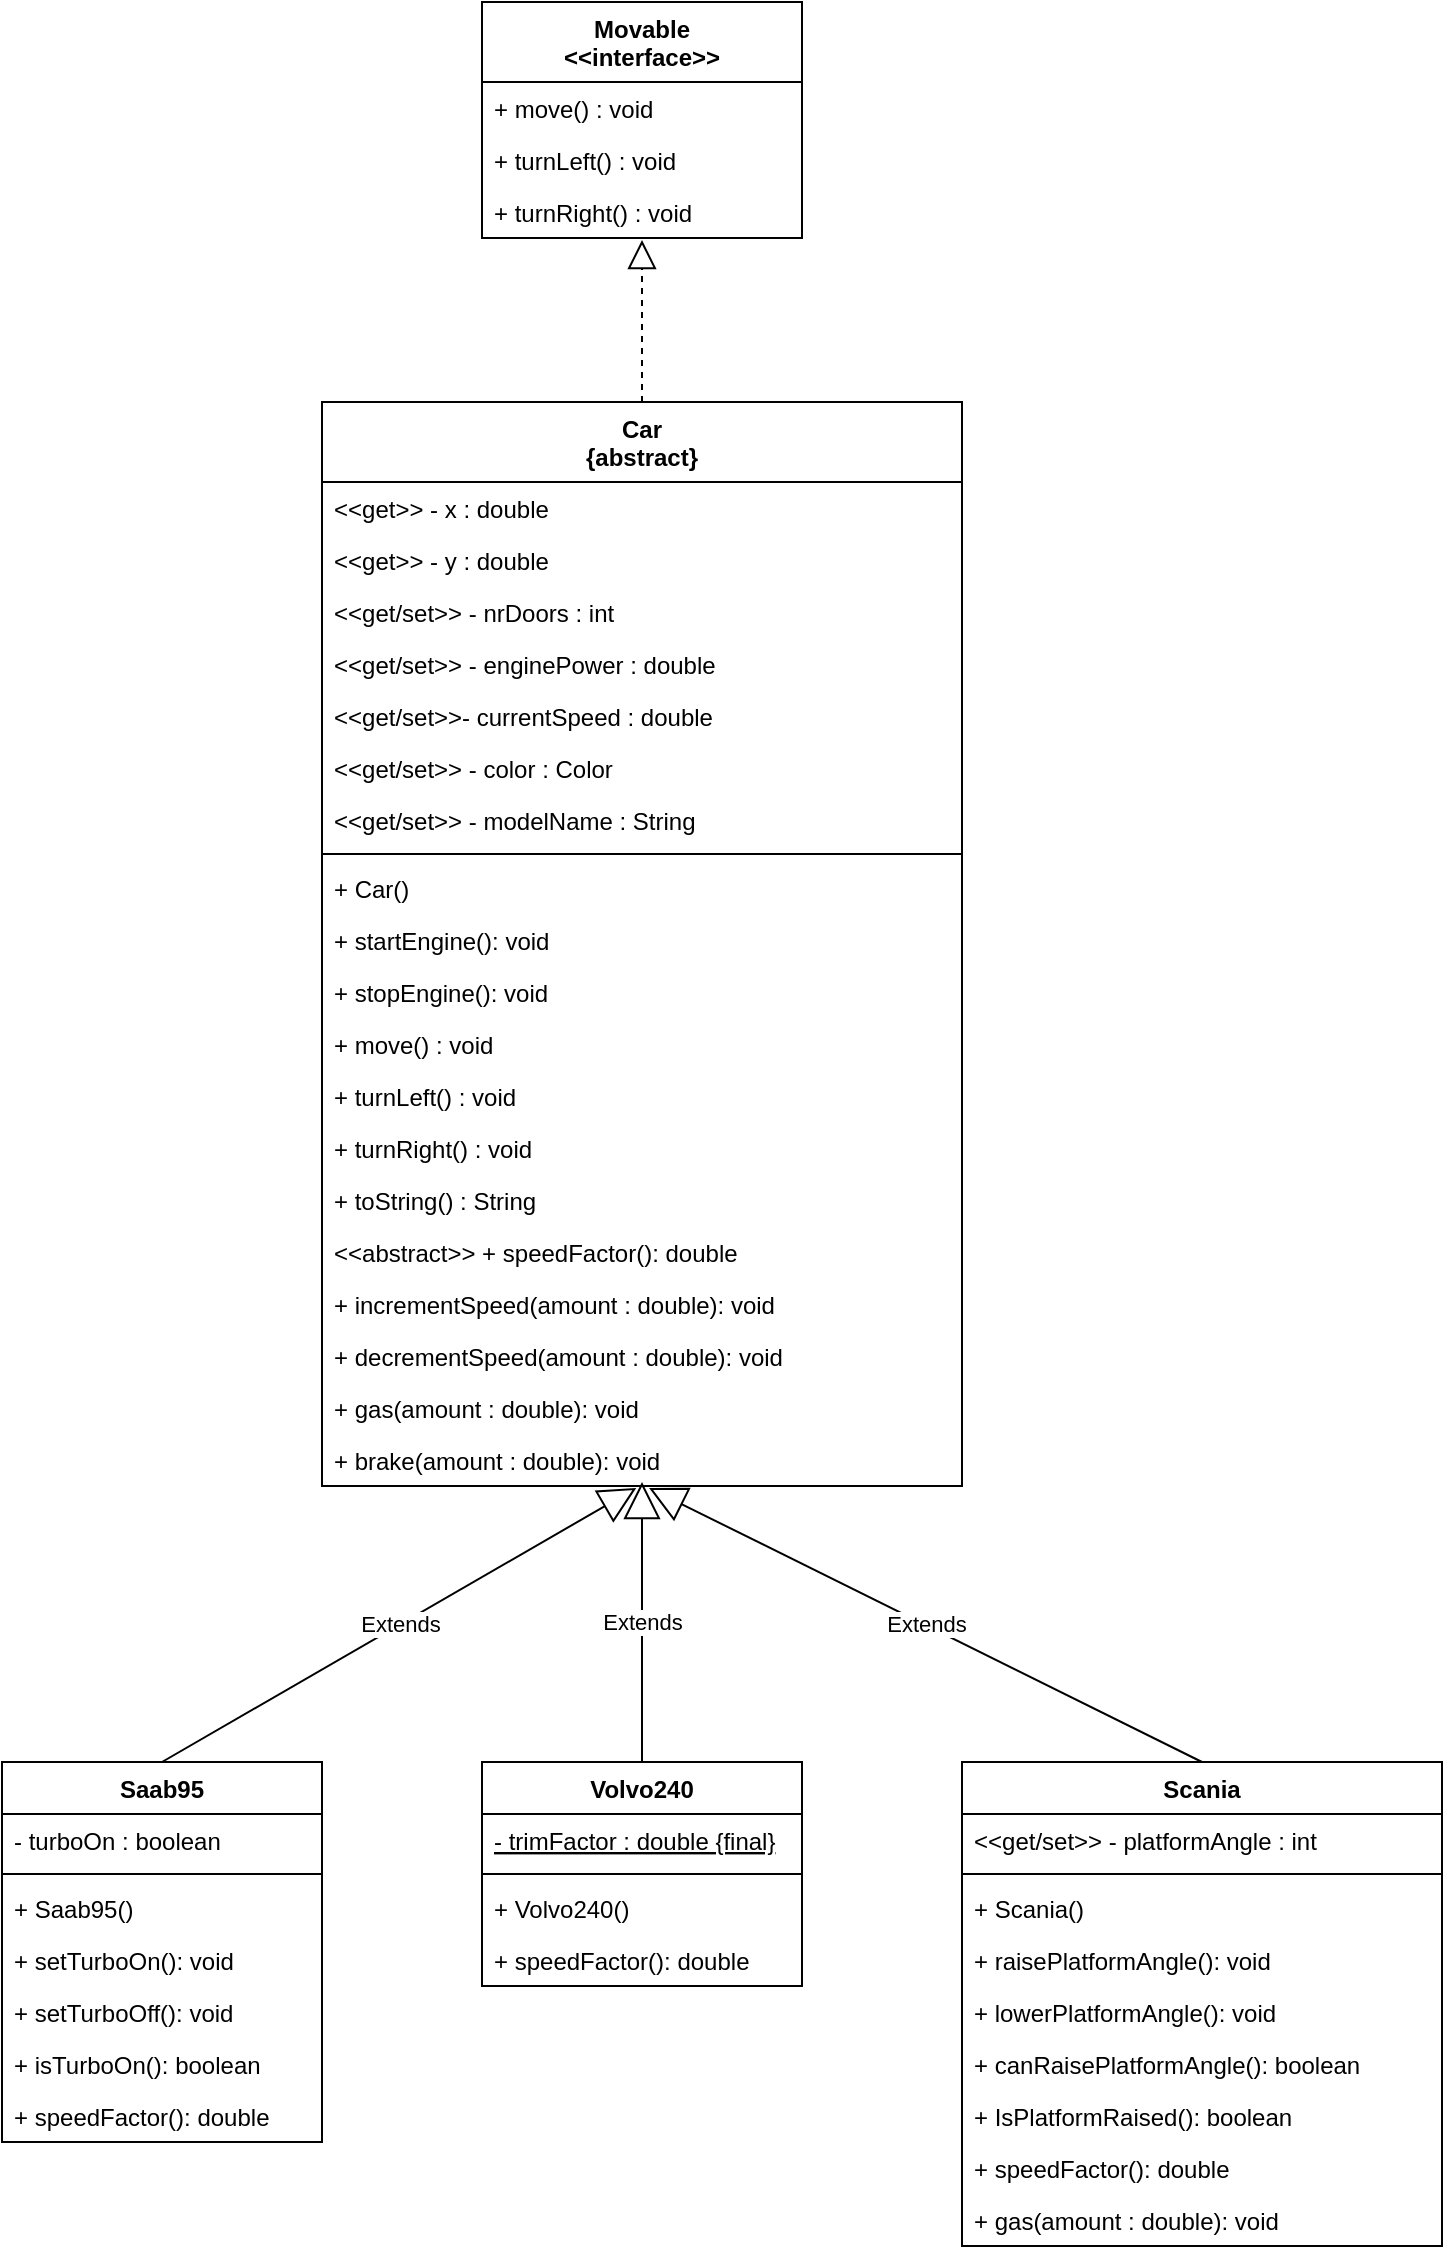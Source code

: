 <mxfile version="13.9.8" type="github">
  <diagram id="9ExOTt3ylyIHJ3yxfhAs" name="Page-1">
    <mxGraphModel dx="1704" dy="731" grid="1" gridSize="10" guides="1" tooltips="1" connect="1" arrows="1" fold="1" page="1" pageScale="1" pageWidth="827" pageHeight="1169" math="0" shadow="0">
      <root>
        <mxCell id="0" />
        <mxCell id="1" parent="0" />
        <mxCell id="5jvfqZs6cxE1F1yHet_P-27" value="Movable&#xa;&lt;&lt;interface&gt;&gt;" style="swimlane;fontStyle=1;childLayout=stackLayout;horizontal=1;startSize=40;fillColor=none;horizontalStack=0;resizeParent=1;resizeParentMax=0;resizeLast=0;collapsible=1;marginBottom=0;" parent="1" vertex="1">
          <mxGeometry x="320" width="160" height="118" as="geometry" />
        </mxCell>
        <mxCell id="5jvfqZs6cxE1F1yHet_P-28" value="+ move() : void" style="text;strokeColor=none;fillColor=none;align=left;verticalAlign=top;spacingLeft=4;spacingRight=4;overflow=hidden;rotatable=0;points=[[0,0.5],[1,0.5]];portConstraint=eastwest;" parent="5jvfqZs6cxE1F1yHet_P-27" vertex="1">
          <mxGeometry y="40" width="160" height="26" as="geometry" />
        </mxCell>
        <mxCell id="5jvfqZs6cxE1F1yHet_P-29" value="+ turnLeft() : void" style="text;strokeColor=none;fillColor=none;align=left;verticalAlign=top;spacingLeft=4;spacingRight=4;overflow=hidden;rotatable=0;points=[[0,0.5],[1,0.5]];portConstraint=eastwest;" parent="5jvfqZs6cxE1F1yHet_P-27" vertex="1">
          <mxGeometry y="66" width="160" height="26" as="geometry" />
        </mxCell>
        <mxCell id="5jvfqZs6cxE1F1yHet_P-30" value="+ turnRight() : void" style="text;strokeColor=none;fillColor=none;align=left;verticalAlign=top;spacingLeft=4;spacingRight=4;overflow=hidden;rotatable=0;points=[[0,0.5],[1,0.5]];portConstraint=eastwest;" parent="5jvfqZs6cxE1F1yHet_P-27" vertex="1">
          <mxGeometry y="92" width="160" height="26" as="geometry" />
        </mxCell>
        <mxCell id="5jvfqZs6cxE1F1yHet_P-31" value="Car&#xa;{abstract}&#xa;" style="swimlane;fontStyle=1;align=center;verticalAlign=top;childLayout=stackLayout;horizontal=1;startSize=40;horizontalStack=0;resizeParent=1;resizeParentMax=0;resizeLast=0;collapsible=1;marginBottom=0;" parent="1" vertex="1">
          <mxGeometry x="240" y="200" width="320" height="542" as="geometry" />
        </mxCell>
        <mxCell id="5jvfqZs6cxE1F1yHet_P-46" value="&lt;&lt;get&gt;&gt; - x : double" style="text;strokeColor=none;fillColor=none;align=left;verticalAlign=top;spacingLeft=4;spacingRight=4;overflow=hidden;rotatable=0;points=[[0,0.5],[1,0.5]];portConstraint=eastwest;" parent="5jvfqZs6cxE1F1yHet_P-31" vertex="1">
          <mxGeometry y="40" width="320" height="26" as="geometry" />
        </mxCell>
        <mxCell id="5jvfqZs6cxE1F1yHet_P-47" value="&lt;&lt;get&gt;&gt; - y : double" style="text;strokeColor=none;fillColor=none;align=left;verticalAlign=top;spacingLeft=4;spacingRight=4;overflow=hidden;rotatable=0;points=[[0,0.5],[1,0.5]];portConstraint=eastwest;" parent="5jvfqZs6cxE1F1yHet_P-31" vertex="1">
          <mxGeometry y="66" width="320" height="26" as="geometry" />
        </mxCell>
        <mxCell id="5jvfqZs6cxE1F1yHet_P-32" value="&lt;&lt;get/set&gt;&gt; - nrDoors : int" style="text;strokeColor=none;fillColor=none;align=left;verticalAlign=top;spacingLeft=4;spacingRight=4;overflow=hidden;rotatable=0;points=[[0,0.5],[1,0.5]];portConstraint=eastwest;" parent="5jvfqZs6cxE1F1yHet_P-31" vertex="1">
          <mxGeometry y="92" width="320" height="26" as="geometry" />
        </mxCell>
        <mxCell id="5jvfqZs6cxE1F1yHet_P-33" value="&lt;&lt;get/set&gt;&gt; - enginePower : double" style="text;strokeColor=none;fillColor=none;align=left;verticalAlign=top;spacingLeft=4;spacingRight=4;overflow=hidden;rotatable=0;points=[[0,0.5],[1,0.5]];portConstraint=eastwest;" parent="5jvfqZs6cxE1F1yHet_P-31" vertex="1">
          <mxGeometry y="118" width="320" height="26" as="geometry" />
        </mxCell>
        <mxCell id="5jvfqZs6cxE1F1yHet_P-34" value="&lt;&lt;get/set&gt;&gt;- currentSpeed : double" style="text;strokeColor=none;fillColor=none;align=left;verticalAlign=top;spacingLeft=4;spacingRight=4;overflow=hidden;rotatable=0;points=[[0,0.5],[1,0.5]];portConstraint=eastwest;" parent="5jvfqZs6cxE1F1yHet_P-31" vertex="1">
          <mxGeometry y="144" width="320" height="26" as="geometry" />
        </mxCell>
        <mxCell id="5jvfqZs6cxE1F1yHet_P-35" value="&lt;&lt;get/set&gt;&gt; - color : Color" style="text;strokeColor=none;fillColor=none;align=left;verticalAlign=top;spacingLeft=4;spacingRight=4;overflow=hidden;rotatable=0;points=[[0,0.5],[1,0.5]];portConstraint=eastwest;" parent="5jvfqZs6cxE1F1yHet_P-31" vertex="1">
          <mxGeometry y="170" width="320" height="26" as="geometry" />
        </mxCell>
        <mxCell id="5jvfqZs6cxE1F1yHet_P-36" value="&lt;&lt;get/set&gt;&gt; - modelName : String" style="text;strokeColor=none;fillColor=none;align=left;verticalAlign=top;spacingLeft=4;spacingRight=4;overflow=hidden;rotatable=0;points=[[0,0.5],[1,0.5]];portConstraint=eastwest;" parent="5jvfqZs6cxE1F1yHet_P-31" vertex="1">
          <mxGeometry y="196" width="320" height="26" as="geometry" />
        </mxCell>
        <mxCell id="5jvfqZs6cxE1F1yHet_P-37" value="" style="line;strokeWidth=1;fillColor=none;align=left;verticalAlign=middle;spacingTop=-1;spacingLeft=3;spacingRight=3;rotatable=0;labelPosition=right;points=[];portConstraint=eastwest;" parent="5jvfqZs6cxE1F1yHet_P-31" vertex="1">
          <mxGeometry y="222" width="320" height="8" as="geometry" />
        </mxCell>
        <mxCell id="5jvfqZs6cxE1F1yHet_P-48" value="+ Car()" style="text;strokeColor=none;fillColor=none;align=left;verticalAlign=top;spacingLeft=4;spacingRight=4;overflow=hidden;rotatable=0;points=[[0,0.5],[1,0.5]];portConstraint=eastwest;" parent="5jvfqZs6cxE1F1yHet_P-31" vertex="1">
          <mxGeometry y="230" width="320" height="26" as="geometry" />
        </mxCell>
        <mxCell id="5jvfqZs6cxE1F1yHet_P-38" value="+ startEngine(): void" style="text;strokeColor=none;fillColor=none;align=left;verticalAlign=top;spacingLeft=4;spacingRight=4;overflow=hidden;rotatable=0;points=[[0,0.5],[1,0.5]];portConstraint=eastwest;" parent="5jvfqZs6cxE1F1yHet_P-31" vertex="1">
          <mxGeometry y="256" width="320" height="26" as="geometry" />
        </mxCell>
        <mxCell id="5jvfqZs6cxE1F1yHet_P-39" value="+ stopEngine(): void" style="text;strokeColor=none;fillColor=none;align=left;verticalAlign=top;spacingLeft=4;spacingRight=4;overflow=hidden;rotatable=0;points=[[0,0.5],[1,0.5]];portConstraint=eastwest;" parent="5jvfqZs6cxE1F1yHet_P-31" vertex="1">
          <mxGeometry y="282" width="320" height="26" as="geometry" />
        </mxCell>
        <mxCell id="5jvfqZs6cxE1F1yHet_P-50" value="+ move() : void" style="text;strokeColor=none;fillColor=none;align=left;verticalAlign=top;spacingLeft=4;spacingRight=4;overflow=hidden;rotatable=0;points=[[0,0.5],[1,0.5]];portConstraint=eastwest;" parent="5jvfqZs6cxE1F1yHet_P-31" vertex="1">
          <mxGeometry y="308" width="320" height="26" as="geometry" />
        </mxCell>
        <mxCell id="5jvfqZs6cxE1F1yHet_P-51" value="+ turnLeft() : void" style="text;strokeColor=none;fillColor=none;align=left;verticalAlign=top;spacingLeft=4;spacingRight=4;overflow=hidden;rotatable=0;points=[[0,0.5],[1,0.5]];portConstraint=eastwest;" parent="5jvfqZs6cxE1F1yHet_P-31" vertex="1">
          <mxGeometry y="334" width="320" height="26" as="geometry" />
        </mxCell>
        <mxCell id="5jvfqZs6cxE1F1yHet_P-52" value="+ turnRight() : void" style="text;strokeColor=none;fillColor=none;align=left;verticalAlign=top;spacingLeft=4;spacingRight=4;overflow=hidden;rotatable=0;points=[[0,0.5],[1,0.5]];portConstraint=eastwest;" parent="5jvfqZs6cxE1F1yHet_P-31" vertex="1">
          <mxGeometry y="360" width="320" height="26" as="geometry" />
        </mxCell>
        <mxCell id="QgUYAG2iofooA8F9H0BW-3" value="+ toString() : String" style="text;strokeColor=none;fillColor=none;align=left;verticalAlign=top;spacingLeft=4;spacingRight=4;overflow=hidden;rotatable=0;points=[[0,0.5],[1,0.5]];portConstraint=eastwest;" parent="5jvfqZs6cxE1F1yHet_P-31" vertex="1">
          <mxGeometry y="386" width="320" height="26" as="geometry" />
        </mxCell>
        <mxCell id="5jvfqZs6cxE1F1yHet_P-40" value="&lt;&lt;abstract&gt;&gt; + speedFactor(): double" style="text;strokeColor=none;fillColor=none;align=left;verticalAlign=top;spacingLeft=4;spacingRight=4;overflow=hidden;rotatable=0;points=[[0,0.5],[1,0.5]];portConstraint=eastwest;" parent="5jvfqZs6cxE1F1yHet_P-31" vertex="1">
          <mxGeometry y="412" width="320" height="26" as="geometry" />
        </mxCell>
        <mxCell id="5jvfqZs6cxE1F1yHet_P-41" value="+ incrementSpeed(amount : double): void" style="text;strokeColor=none;fillColor=none;align=left;verticalAlign=top;spacingLeft=4;spacingRight=4;overflow=hidden;rotatable=0;points=[[0,0.5],[1,0.5]];portConstraint=eastwest;" parent="5jvfqZs6cxE1F1yHet_P-31" vertex="1">
          <mxGeometry y="438" width="320" height="26" as="geometry" />
        </mxCell>
        <mxCell id="5jvfqZs6cxE1F1yHet_P-42" value="+ decrementSpeed(amount : double): void" style="text;strokeColor=none;fillColor=none;align=left;verticalAlign=top;spacingLeft=4;spacingRight=4;overflow=hidden;rotatable=0;points=[[0,0.5],[1,0.5]];portConstraint=eastwest;" parent="5jvfqZs6cxE1F1yHet_P-31" vertex="1">
          <mxGeometry y="464" width="320" height="26" as="geometry" />
        </mxCell>
        <mxCell id="5jvfqZs6cxE1F1yHet_P-43" value="+ gas(amount : double): void" style="text;strokeColor=none;fillColor=none;align=left;verticalAlign=top;spacingLeft=4;spacingRight=4;overflow=hidden;rotatable=0;points=[[0,0.5],[1,0.5]];portConstraint=eastwest;" parent="5jvfqZs6cxE1F1yHet_P-31" vertex="1">
          <mxGeometry y="490" width="320" height="26" as="geometry" />
        </mxCell>
        <mxCell id="5jvfqZs6cxE1F1yHet_P-44" value="+ brake(amount : double): void" style="text;strokeColor=none;fillColor=none;align=left;verticalAlign=top;spacingLeft=4;spacingRight=4;overflow=hidden;rotatable=0;points=[[0,0.5],[1,0.5]];portConstraint=eastwest;" parent="5jvfqZs6cxE1F1yHet_P-31" vertex="1">
          <mxGeometry y="516" width="320" height="26" as="geometry" />
        </mxCell>
        <mxCell id="5jvfqZs6cxE1F1yHet_P-45" value="" style="endArrow=block;dashed=1;endFill=0;endSize=12;html=1;entryX=0.5;entryY=1.038;entryDx=0;entryDy=0;entryPerimeter=0;" parent="1" source="5jvfqZs6cxE1F1yHet_P-31" target="5jvfqZs6cxE1F1yHet_P-30" edge="1">
          <mxGeometry width="160" relative="1" as="geometry">
            <mxPoint x="580" y="280" as="sourcePoint" />
            <mxPoint x="740" y="280" as="targetPoint" />
          </mxGeometry>
        </mxCell>
        <mxCell id="5jvfqZs6cxE1F1yHet_P-53" value="Saab95" style="swimlane;fontStyle=1;align=center;verticalAlign=top;childLayout=stackLayout;horizontal=1;startSize=26;horizontalStack=0;resizeParent=1;resizeParentMax=0;resizeLast=0;collapsible=1;marginBottom=0;" parent="1" vertex="1">
          <mxGeometry x="80" y="880" width="160" height="190" as="geometry" />
        </mxCell>
        <mxCell id="5jvfqZs6cxE1F1yHet_P-54" value="- turboOn : boolean" style="text;strokeColor=none;fillColor=none;align=left;verticalAlign=top;spacingLeft=4;spacingRight=4;overflow=hidden;rotatable=0;points=[[0,0.5],[1,0.5]];portConstraint=eastwest;fontStyle=0" parent="5jvfqZs6cxE1F1yHet_P-53" vertex="1">
          <mxGeometry y="26" width="160" height="26" as="geometry" />
        </mxCell>
        <mxCell id="5jvfqZs6cxE1F1yHet_P-55" value="" style="line;strokeWidth=1;fillColor=none;align=left;verticalAlign=middle;spacingTop=-1;spacingLeft=3;spacingRight=3;rotatable=0;labelPosition=right;points=[];portConstraint=eastwest;" parent="5jvfqZs6cxE1F1yHet_P-53" vertex="1">
          <mxGeometry y="52" width="160" height="8" as="geometry" />
        </mxCell>
        <mxCell id="5jvfqZs6cxE1F1yHet_P-56" value="+ Saab95()" style="text;strokeColor=none;fillColor=none;align=left;verticalAlign=top;spacingLeft=4;spacingRight=4;overflow=hidden;rotatable=0;points=[[0,0.5],[1,0.5]];portConstraint=eastwest;" parent="5jvfqZs6cxE1F1yHet_P-53" vertex="1">
          <mxGeometry y="60" width="160" height="26" as="geometry" />
        </mxCell>
        <mxCell id="5jvfqZs6cxE1F1yHet_P-57" value="+ setTurboOn(): void" style="text;strokeColor=none;fillColor=none;align=left;verticalAlign=top;spacingLeft=4;spacingRight=4;overflow=hidden;rotatable=0;points=[[0,0.5],[1,0.5]];portConstraint=eastwest;" parent="5jvfqZs6cxE1F1yHet_P-53" vertex="1">
          <mxGeometry y="86" width="160" height="26" as="geometry" />
        </mxCell>
        <mxCell id="5jvfqZs6cxE1F1yHet_P-58" value="+ setTurboOff(): void" style="text;strokeColor=none;fillColor=none;align=left;verticalAlign=top;spacingLeft=4;spacingRight=4;overflow=hidden;rotatable=0;points=[[0,0.5],[1,0.5]];portConstraint=eastwest;" parent="5jvfqZs6cxE1F1yHet_P-53" vertex="1">
          <mxGeometry y="112" width="160" height="26" as="geometry" />
        </mxCell>
        <mxCell id="QgUYAG2iofooA8F9H0BW-6" value="+ isTurboOn(): boolean" style="text;strokeColor=none;fillColor=none;align=left;verticalAlign=top;spacingLeft=4;spacingRight=4;overflow=hidden;rotatable=0;points=[[0,0.5],[1,0.5]];portConstraint=eastwest;" parent="5jvfqZs6cxE1F1yHet_P-53" vertex="1">
          <mxGeometry y="138" width="160" height="26" as="geometry" />
        </mxCell>
        <mxCell id="5jvfqZs6cxE1F1yHet_P-59" value="+ speedFactor(): double" style="text;strokeColor=none;fillColor=none;align=left;verticalAlign=top;spacingLeft=4;spacingRight=4;overflow=hidden;rotatable=0;points=[[0,0.5],[1,0.5]];portConstraint=eastwest;" parent="5jvfqZs6cxE1F1yHet_P-53" vertex="1">
          <mxGeometry y="164" width="160" height="26" as="geometry" />
        </mxCell>
        <mxCell id="5jvfqZs6cxE1F1yHet_P-62" value="Volvo240" style="swimlane;fontStyle=1;align=center;verticalAlign=top;childLayout=stackLayout;horizontal=1;startSize=26;horizontalStack=0;resizeParent=1;resizeParentMax=0;resizeLast=0;collapsible=1;marginBottom=0;" parent="1" vertex="1">
          <mxGeometry x="320" y="880" width="160" height="112" as="geometry" />
        </mxCell>
        <mxCell id="5jvfqZs6cxE1F1yHet_P-63" value="- trimFactor : double {final}" style="text;strokeColor=none;fillColor=none;align=left;verticalAlign=top;spacingLeft=4;spacingRight=4;overflow=hidden;rotatable=0;points=[[0,0.5],[1,0.5]];portConstraint=eastwest;fontStyle=4" parent="5jvfqZs6cxE1F1yHet_P-62" vertex="1">
          <mxGeometry y="26" width="160" height="26" as="geometry" />
        </mxCell>
        <mxCell id="5jvfqZs6cxE1F1yHet_P-64" value="" style="line;strokeWidth=1;fillColor=none;align=left;verticalAlign=middle;spacingTop=-1;spacingLeft=3;spacingRight=3;rotatable=0;labelPosition=right;points=[];portConstraint=eastwest;" parent="5jvfqZs6cxE1F1yHet_P-62" vertex="1">
          <mxGeometry y="52" width="160" height="8" as="geometry" />
        </mxCell>
        <mxCell id="5jvfqZs6cxE1F1yHet_P-65" value="+ Volvo240()" style="text;strokeColor=none;fillColor=none;align=left;verticalAlign=top;spacingLeft=4;spacingRight=4;overflow=hidden;rotatable=0;points=[[0,0.5],[1,0.5]];portConstraint=eastwest;" parent="5jvfqZs6cxE1F1yHet_P-62" vertex="1">
          <mxGeometry y="60" width="160" height="26" as="geometry" />
        </mxCell>
        <mxCell id="5jvfqZs6cxE1F1yHet_P-66" value="+ speedFactor(): double" style="text;strokeColor=none;fillColor=none;align=left;verticalAlign=top;spacingLeft=4;spacingRight=4;overflow=hidden;rotatable=0;points=[[0,0.5],[1,0.5]];portConstraint=eastwest;" parent="5jvfqZs6cxE1F1yHet_P-62" vertex="1">
          <mxGeometry y="86" width="160" height="26" as="geometry" />
        </mxCell>
        <mxCell id="5jvfqZs6cxE1F1yHet_P-70" value="Extends" style="endArrow=block;endSize=16;endFill=0;html=1;exitX=0.5;exitY=0;exitDx=0;exitDy=0;" parent="1" source="5jvfqZs6cxE1F1yHet_P-62" edge="1">
          <mxGeometry width="160" relative="1" as="geometry">
            <mxPoint x="440" y="850" as="sourcePoint" />
            <mxPoint x="400" y="740" as="targetPoint" />
          </mxGeometry>
        </mxCell>
        <mxCell id="5jvfqZs6cxE1F1yHet_P-72" value="Extends" style="endArrow=block;endSize=16;endFill=0;html=1;exitX=0.5;exitY=0;exitDx=0;exitDy=0;entryX=0.491;entryY=1.038;entryDx=0;entryDy=0;entryPerimeter=0;" parent="1" target="5jvfqZs6cxE1F1yHet_P-44" edge="1" source="5jvfqZs6cxE1F1yHet_P-53">
          <mxGeometry width="160" relative="1" as="geometry">
            <mxPoint x="220" y="880" as="sourcePoint" />
            <mxPoint x="350" y="760" as="targetPoint" />
          </mxGeometry>
        </mxCell>
        <mxCell id="xoDahaF_RFpByY0CO-P6-1" value="Scania" style="swimlane;fontStyle=1;align=center;verticalAlign=top;childLayout=stackLayout;horizontal=1;startSize=26;horizontalStack=0;resizeParent=1;resizeParentMax=0;resizeLast=0;collapsible=1;marginBottom=0;" vertex="1" parent="1">
          <mxGeometry x="560" y="880" width="240" height="242" as="geometry" />
        </mxCell>
        <mxCell id="xoDahaF_RFpByY0CO-P6-2" value="&lt;&lt;get/set&gt;&gt; - platformAngle : int&#xa;" style="text;strokeColor=none;fillColor=none;align=left;verticalAlign=top;spacingLeft=4;spacingRight=4;overflow=hidden;rotatable=0;points=[[0,0.5],[1,0.5]];portConstraint=eastwest;fontStyle=0" vertex="1" parent="xoDahaF_RFpByY0CO-P6-1">
          <mxGeometry y="26" width="240" height="26" as="geometry" />
        </mxCell>
        <mxCell id="xoDahaF_RFpByY0CO-P6-3" value="" style="line;strokeWidth=1;fillColor=none;align=left;verticalAlign=middle;spacingTop=-1;spacingLeft=3;spacingRight=3;rotatable=0;labelPosition=right;points=[];portConstraint=eastwest;" vertex="1" parent="xoDahaF_RFpByY0CO-P6-1">
          <mxGeometry y="52" width="240" height="8" as="geometry" />
        </mxCell>
        <mxCell id="xoDahaF_RFpByY0CO-P6-4" value="+ Scania()" style="text;strokeColor=none;fillColor=none;align=left;verticalAlign=top;spacingLeft=4;spacingRight=4;overflow=hidden;rotatable=0;points=[[0,0.5],[1,0.5]];portConstraint=eastwest;" vertex="1" parent="xoDahaF_RFpByY0CO-P6-1">
          <mxGeometry y="60" width="240" height="26" as="geometry" />
        </mxCell>
        <mxCell id="xoDahaF_RFpByY0CO-P6-5" value="+ raisePlatformAngle(): void" style="text;strokeColor=none;fillColor=none;align=left;verticalAlign=top;spacingLeft=4;spacingRight=4;overflow=hidden;rotatable=0;points=[[0,0.5],[1,0.5]];portConstraint=eastwest;" vertex="1" parent="xoDahaF_RFpByY0CO-P6-1">
          <mxGeometry y="86" width="240" height="26" as="geometry" />
        </mxCell>
        <mxCell id="xoDahaF_RFpByY0CO-P6-6" value="+ lowerPlatformAngle(): void" style="text;strokeColor=none;fillColor=none;align=left;verticalAlign=top;spacingLeft=4;spacingRight=4;overflow=hidden;rotatable=0;points=[[0,0.5],[1,0.5]];portConstraint=eastwest;" vertex="1" parent="xoDahaF_RFpByY0CO-P6-1">
          <mxGeometry y="112" width="240" height="26" as="geometry" />
        </mxCell>
        <mxCell id="xoDahaF_RFpByY0CO-P6-12" value="+ canRaisePlatformAngle(): boolean" style="text;strokeColor=none;fillColor=none;align=left;verticalAlign=top;spacingLeft=4;spacingRight=4;overflow=hidden;rotatable=0;points=[[0,0.5],[1,0.5]];portConstraint=eastwest;" vertex="1" parent="xoDahaF_RFpByY0CO-P6-1">
          <mxGeometry y="138" width="240" height="26" as="geometry" />
        </mxCell>
        <mxCell id="xoDahaF_RFpByY0CO-P6-7" value="+ IsPlatformRaised(): boolean" style="text;strokeColor=none;fillColor=none;align=left;verticalAlign=top;spacingLeft=4;spacingRight=4;overflow=hidden;rotatable=0;points=[[0,0.5],[1,0.5]];portConstraint=eastwest;" vertex="1" parent="xoDahaF_RFpByY0CO-P6-1">
          <mxGeometry y="164" width="240" height="26" as="geometry" />
        </mxCell>
        <mxCell id="xoDahaF_RFpByY0CO-P6-8" value="+ speedFactor(): double" style="text;strokeColor=none;fillColor=none;align=left;verticalAlign=top;spacingLeft=4;spacingRight=4;overflow=hidden;rotatable=0;points=[[0,0.5],[1,0.5]];portConstraint=eastwest;" vertex="1" parent="xoDahaF_RFpByY0CO-P6-1">
          <mxGeometry y="190" width="240" height="26" as="geometry" />
        </mxCell>
        <mxCell id="xoDahaF_RFpByY0CO-P6-10" value="+ gas(amount : double): void" style="text;strokeColor=none;fillColor=none;align=left;verticalAlign=top;spacingLeft=4;spacingRight=4;overflow=hidden;rotatable=0;points=[[0,0.5],[1,0.5]];portConstraint=eastwest;" vertex="1" parent="xoDahaF_RFpByY0CO-P6-1">
          <mxGeometry y="216" width="240" height="26" as="geometry" />
        </mxCell>
        <mxCell id="xoDahaF_RFpByY0CO-P6-9" value="Extends" style="endArrow=block;endSize=16;endFill=0;html=1;exitX=0.5;exitY=0;exitDx=0;exitDy=0;entryX=0.511;entryY=1.038;entryDx=0;entryDy=0;entryPerimeter=0;" edge="1" parent="1" source="xoDahaF_RFpByY0CO-P6-1" target="5jvfqZs6cxE1F1yHet_P-44">
          <mxGeometry width="160" relative="1" as="geometry">
            <mxPoint x="130" y="890" as="sourcePoint" />
            <mxPoint x="420" y="770" as="targetPoint" />
          </mxGeometry>
        </mxCell>
      </root>
    </mxGraphModel>
  </diagram>
</mxfile>
